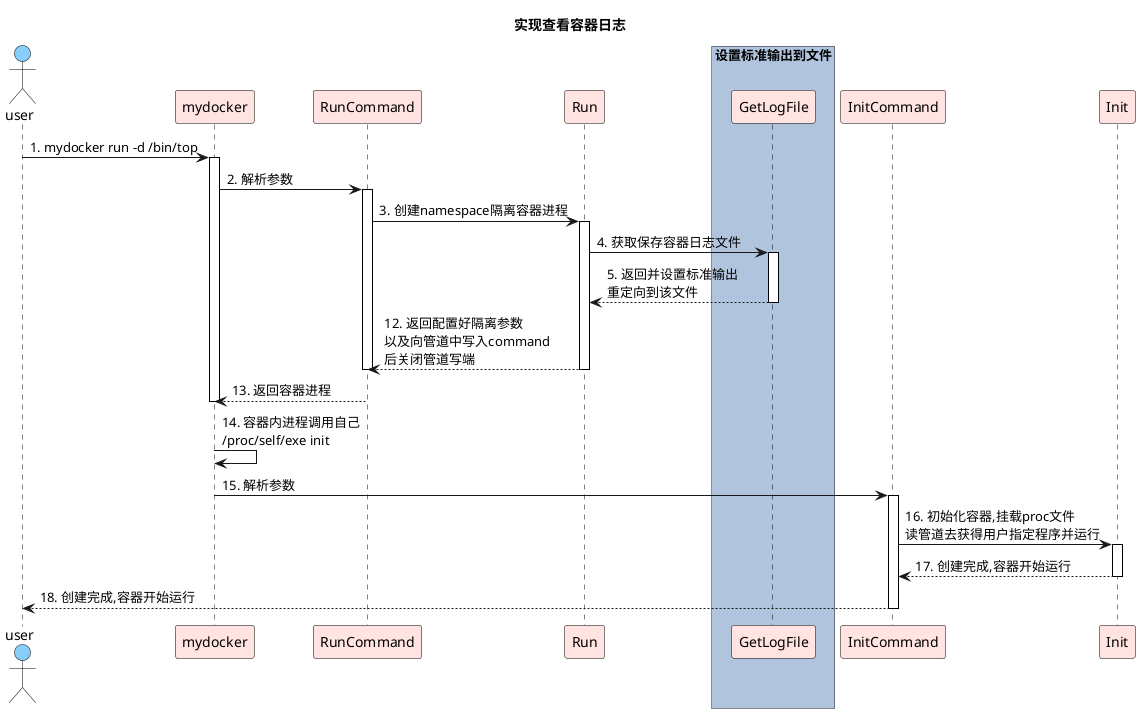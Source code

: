

@startuml
title 实现查看容器日志

skinparam sequence {

    ActorBorderColor black
    LifeLineBorderColor black
    ActorBackgroundColor #87CEFA


    ParticipantBorderColor black
    ParticipantBackgroundColor #FFE4E1
}


actor user
participant mydocker
participant RunCommand

participant Run
box "设置标准输出到文件" #B0C4DE
participant GetLogFile
end box
participant InitCommand
participant Init


user -> mydocker : 1. mydocker run -d /bin/top
activate mydocker
mydocker -> RunCommand: 2. 解析参数
activate RunCommand
RunCommand -> Run: 3. 创建namespace隔离容器进程
activate Run

Run -> GetLogFile: 4. 获取保存容器日志文件
activate GetLogFile
GetLogFile --> Run: 5. 返回并设置标准输出\n重定向到该文件
deactivate GetLogFile

Run --> RunCommand: 12. 返回配置好隔离参数\n以及向管道中写入command\n后关闭管道写端
deactivate Run
deactivate RunCommand
RunCommand --> mydocker: 13. 返回容器进程
deactivate mydocker
mydocker -> mydocker: 14. 容器内进程调用自己\n/proc/self/exe init
mydocker -> InitCommand: 15. 解析参数
activate InitCommand
InitCommand -> Init: 16. 初始化容器,挂载proc文件\n读管道去获得用户指定程序并运行
activate Init

Init --> InitCommand: 17. 创建完成,容器开始运行
deactivate Init
InitCommand --> user: 18. 创建完成,容器开始运行
deactivate InitCommand

@enduml



